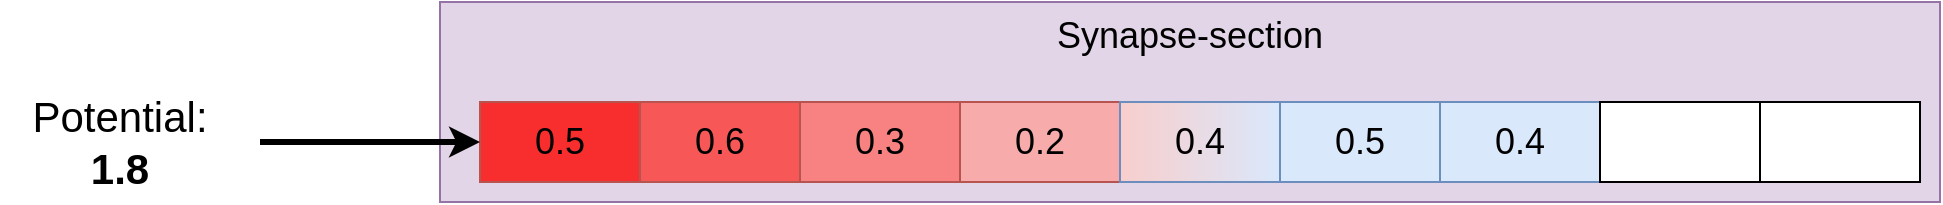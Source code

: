 <mxfile version="14.5.1" type="device"><diagram id="CBslpg_TgrgeNVAzF737" name="Seite-1"><mxGraphModel dx="1929" dy="927" grid="1" gridSize="10" guides="1" tooltips="1" connect="1" arrows="1" fold="1" page="1" pageScale="1" pageWidth="827" pageHeight="1169" math="0" shadow="0"><root><mxCell id="0"/><mxCell id="1" parent="0"/><mxCell id="3PyO3dto4_8gXYKIXaUq-3" value="Synapse-section" style="rounded=0;whiteSpace=wrap;html=1;fontSize=18;fillColor=#e1d5e7;strokeColor=#9673a6;verticalAlign=top;" parent="1" vertex="1"><mxGeometry x="20" y="590" width="750" height="100" as="geometry"/></mxCell><mxCell id="8isY6Dd4hhjWALLa5Xrs-103" value="0.5" style="rounded=0;whiteSpace=wrap;html=1;strokeColor=#b85450;fontSize=18;fillColor=#F82D2D;" parent="1" vertex="1"><mxGeometry x="40" y="640" width="80" height="40" as="geometry"/></mxCell><mxCell id="8isY6Dd4hhjWALLa5Xrs-105" value="0.6" style="rounded=0;whiteSpace=wrap;html=1;strokeColor=#b85450;fontSize=18;fillColor=#F85757;" parent="1" vertex="1"><mxGeometry x="120" y="640" width="80" height="40" as="geometry"/></mxCell><mxCell id="8isY6Dd4hhjWALLa5Xrs-107" value="0.3" style="rounded=0;whiteSpace=wrap;html=1;strokeColor=#b85450;fontSize=18;fillColor=#F88181;" parent="1" vertex="1"><mxGeometry x="200" y="640" width="80" height="40" as="geometry"/></mxCell><mxCell id="8isY6Dd4hhjWALLa5Xrs-109" value="0.2" style="rounded=0;whiteSpace=wrap;html=1;strokeColor=#b85450;fontSize=18;fillColor=#F8ABAB;" parent="1" vertex="1"><mxGeometry x="280" y="640" width="80" height="40" as="geometry"/></mxCell><mxCell id="8isY6Dd4hhjWALLa5Xrs-111" value="0.4" style="rounded=0;whiteSpace=wrap;html=1;fillColor=#dae8fc;strokeColor=#6c8ebf;fontSize=18;gradientDirection=west;gradientColor=#F8CECC;" parent="1" vertex="1"><mxGeometry x="360" y="640" width="80" height="40" as="geometry"/></mxCell><mxCell id="8isY6Dd4hhjWALLa5Xrs-114" value="0.5" style="rounded=0;whiteSpace=wrap;html=1;fillColor=#dae8fc;strokeColor=#6c8ebf;fontSize=18;" parent="1" vertex="1"><mxGeometry x="440" y="640" width="80" height="40" as="geometry"/></mxCell><mxCell id="8isY6Dd4hhjWALLa5Xrs-115" value="0.4" style="rounded=0;whiteSpace=wrap;html=1;fillColor=#dae8fc;strokeColor=#6c8ebf;fontSize=18;" parent="1" vertex="1"><mxGeometry x="520" y="640" width="80" height="40" as="geometry"/></mxCell><mxCell id="8isY6Dd4hhjWALLa5Xrs-116" value="" style="rounded=0;whiteSpace=wrap;html=1;fontSize=18;" parent="1" vertex="1"><mxGeometry x="600" y="640" width="80" height="40" as="geometry"/></mxCell><mxCell id="8isY6Dd4hhjWALLa5Xrs-117" value="" style="rounded=0;whiteSpace=wrap;html=1;fontSize=18;" parent="1" vertex="1"><mxGeometry x="680" y="640" width="80" height="40" as="geometry"/></mxCell><mxCell id="3PyO3dto4_8gXYKIXaUq-1" value="" style="endArrow=classic;html=1;entryX=0;entryY=0.5;entryDx=0;entryDy=0;strokeWidth=3;fontSize=18;" parent="1" target="8isY6Dd4hhjWALLa5Xrs-103" edge="1"><mxGeometry width="50" height="50" relative="1" as="geometry"><mxPoint x="-70" y="660" as="sourcePoint"/><mxPoint x="310" y="540" as="targetPoint"/></mxGeometry></mxCell><mxCell id="3PyO3dto4_8gXYKIXaUq-2" value="Potential: &lt;b style=&quot;font-size: 21px;&quot;&gt;1.8&lt;/b&gt;" style="text;html=1;strokeColor=none;fillColor=none;align=center;verticalAlign=middle;whiteSpace=wrap;rounded=0;fontSize=21;" parent="1" vertex="1"><mxGeometry x="-200" y="650" width="120" height="20" as="geometry"/></mxCell></root></mxGraphModel></diagram></mxfile>